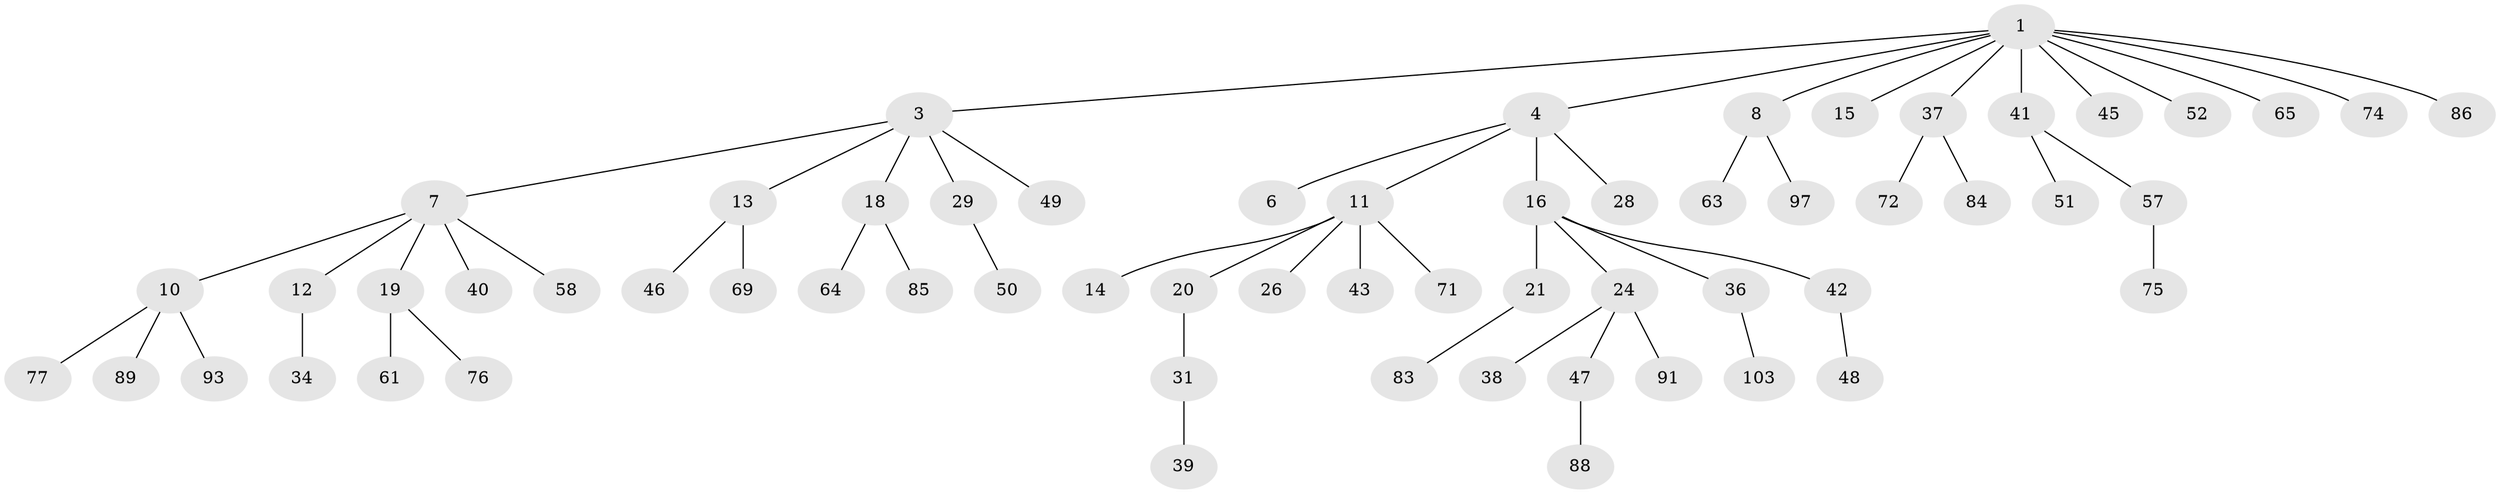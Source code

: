 // original degree distribution, {8: 0.009615384615384616, 5: 0.038461538461538464, 4: 0.11538461538461539, 1: 0.5288461538461539, 6: 0.009615384615384616, 2: 0.23076923076923078, 3: 0.0673076923076923}
// Generated by graph-tools (version 1.1) at 2025/19/03/04/25 18:19:09]
// undirected, 62 vertices, 61 edges
graph export_dot {
graph [start="1"]
  node [color=gray90,style=filled];
  1 [super="+2"];
  3 [super="+5"];
  4;
  6;
  7 [super="+27+9"];
  8 [super="+32"];
  10;
  11;
  12;
  13;
  14;
  15 [super="+60"];
  16 [super="+81+17"];
  18 [super="+30"];
  19 [super="+23+22+62"];
  20 [super="+66+87"];
  21;
  24 [super="+99+35"];
  26 [super="+67"];
  28 [super="+53"];
  29;
  31;
  34 [super="+55"];
  36;
  37 [super="+44"];
  38 [super="+56"];
  39;
  40;
  41;
  42;
  43 [super="+73"];
  45 [super="+82+80+101"];
  46;
  47;
  48;
  49;
  50;
  51;
  52;
  57;
  58;
  61;
  63;
  64 [super="+70+100"];
  65;
  69 [super="+79"];
  71;
  72;
  74;
  75 [super="+78"];
  76;
  77;
  83 [super="+90"];
  84;
  85;
  86;
  88;
  89;
  91;
  93;
  97;
  103;
  1 -- 4;
  1 -- 8;
  1 -- 15;
  1 -- 41;
  1 -- 45;
  1 -- 65;
  1 -- 74;
  1 -- 3;
  1 -- 52;
  1 -- 37;
  1 -- 86;
  3 -- 7;
  3 -- 49;
  3 -- 13;
  3 -- 18;
  3 -- 29;
  4 -- 6;
  4 -- 11;
  4 -- 16;
  4 -- 28;
  7 -- 12;
  7 -- 19;
  7 -- 58;
  7 -- 40;
  7 -- 10;
  8 -- 63;
  8 -- 97;
  10 -- 77;
  10 -- 89;
  10 -- 93;
  11 -- 14;
  11 -- 20;
  11 -- 26;
  11 -- 43;
  11 -- 71;
  12 -- 34;
  13 -- 46;
  13 -- 69;
  16 -- 21;
  16 -- 36;
  16 -- 24;
  16 -- 42;
  18 -- 64;
  18 -- 85;
  19 -- 76;
  19 -- 61;
  20 -- 31;
  21 -- 83;
  24 -- 38;
  24 -- 91;
  24 -- 47;
  29 -- 50;
  31 -- 39;
  36 -- 103;
  37 -- 72;
  37 -- 84;
  41 -- 51;
  41 -- 57;
  42 -- 48;
  47 -- 88;
  57 -- 75;
}
